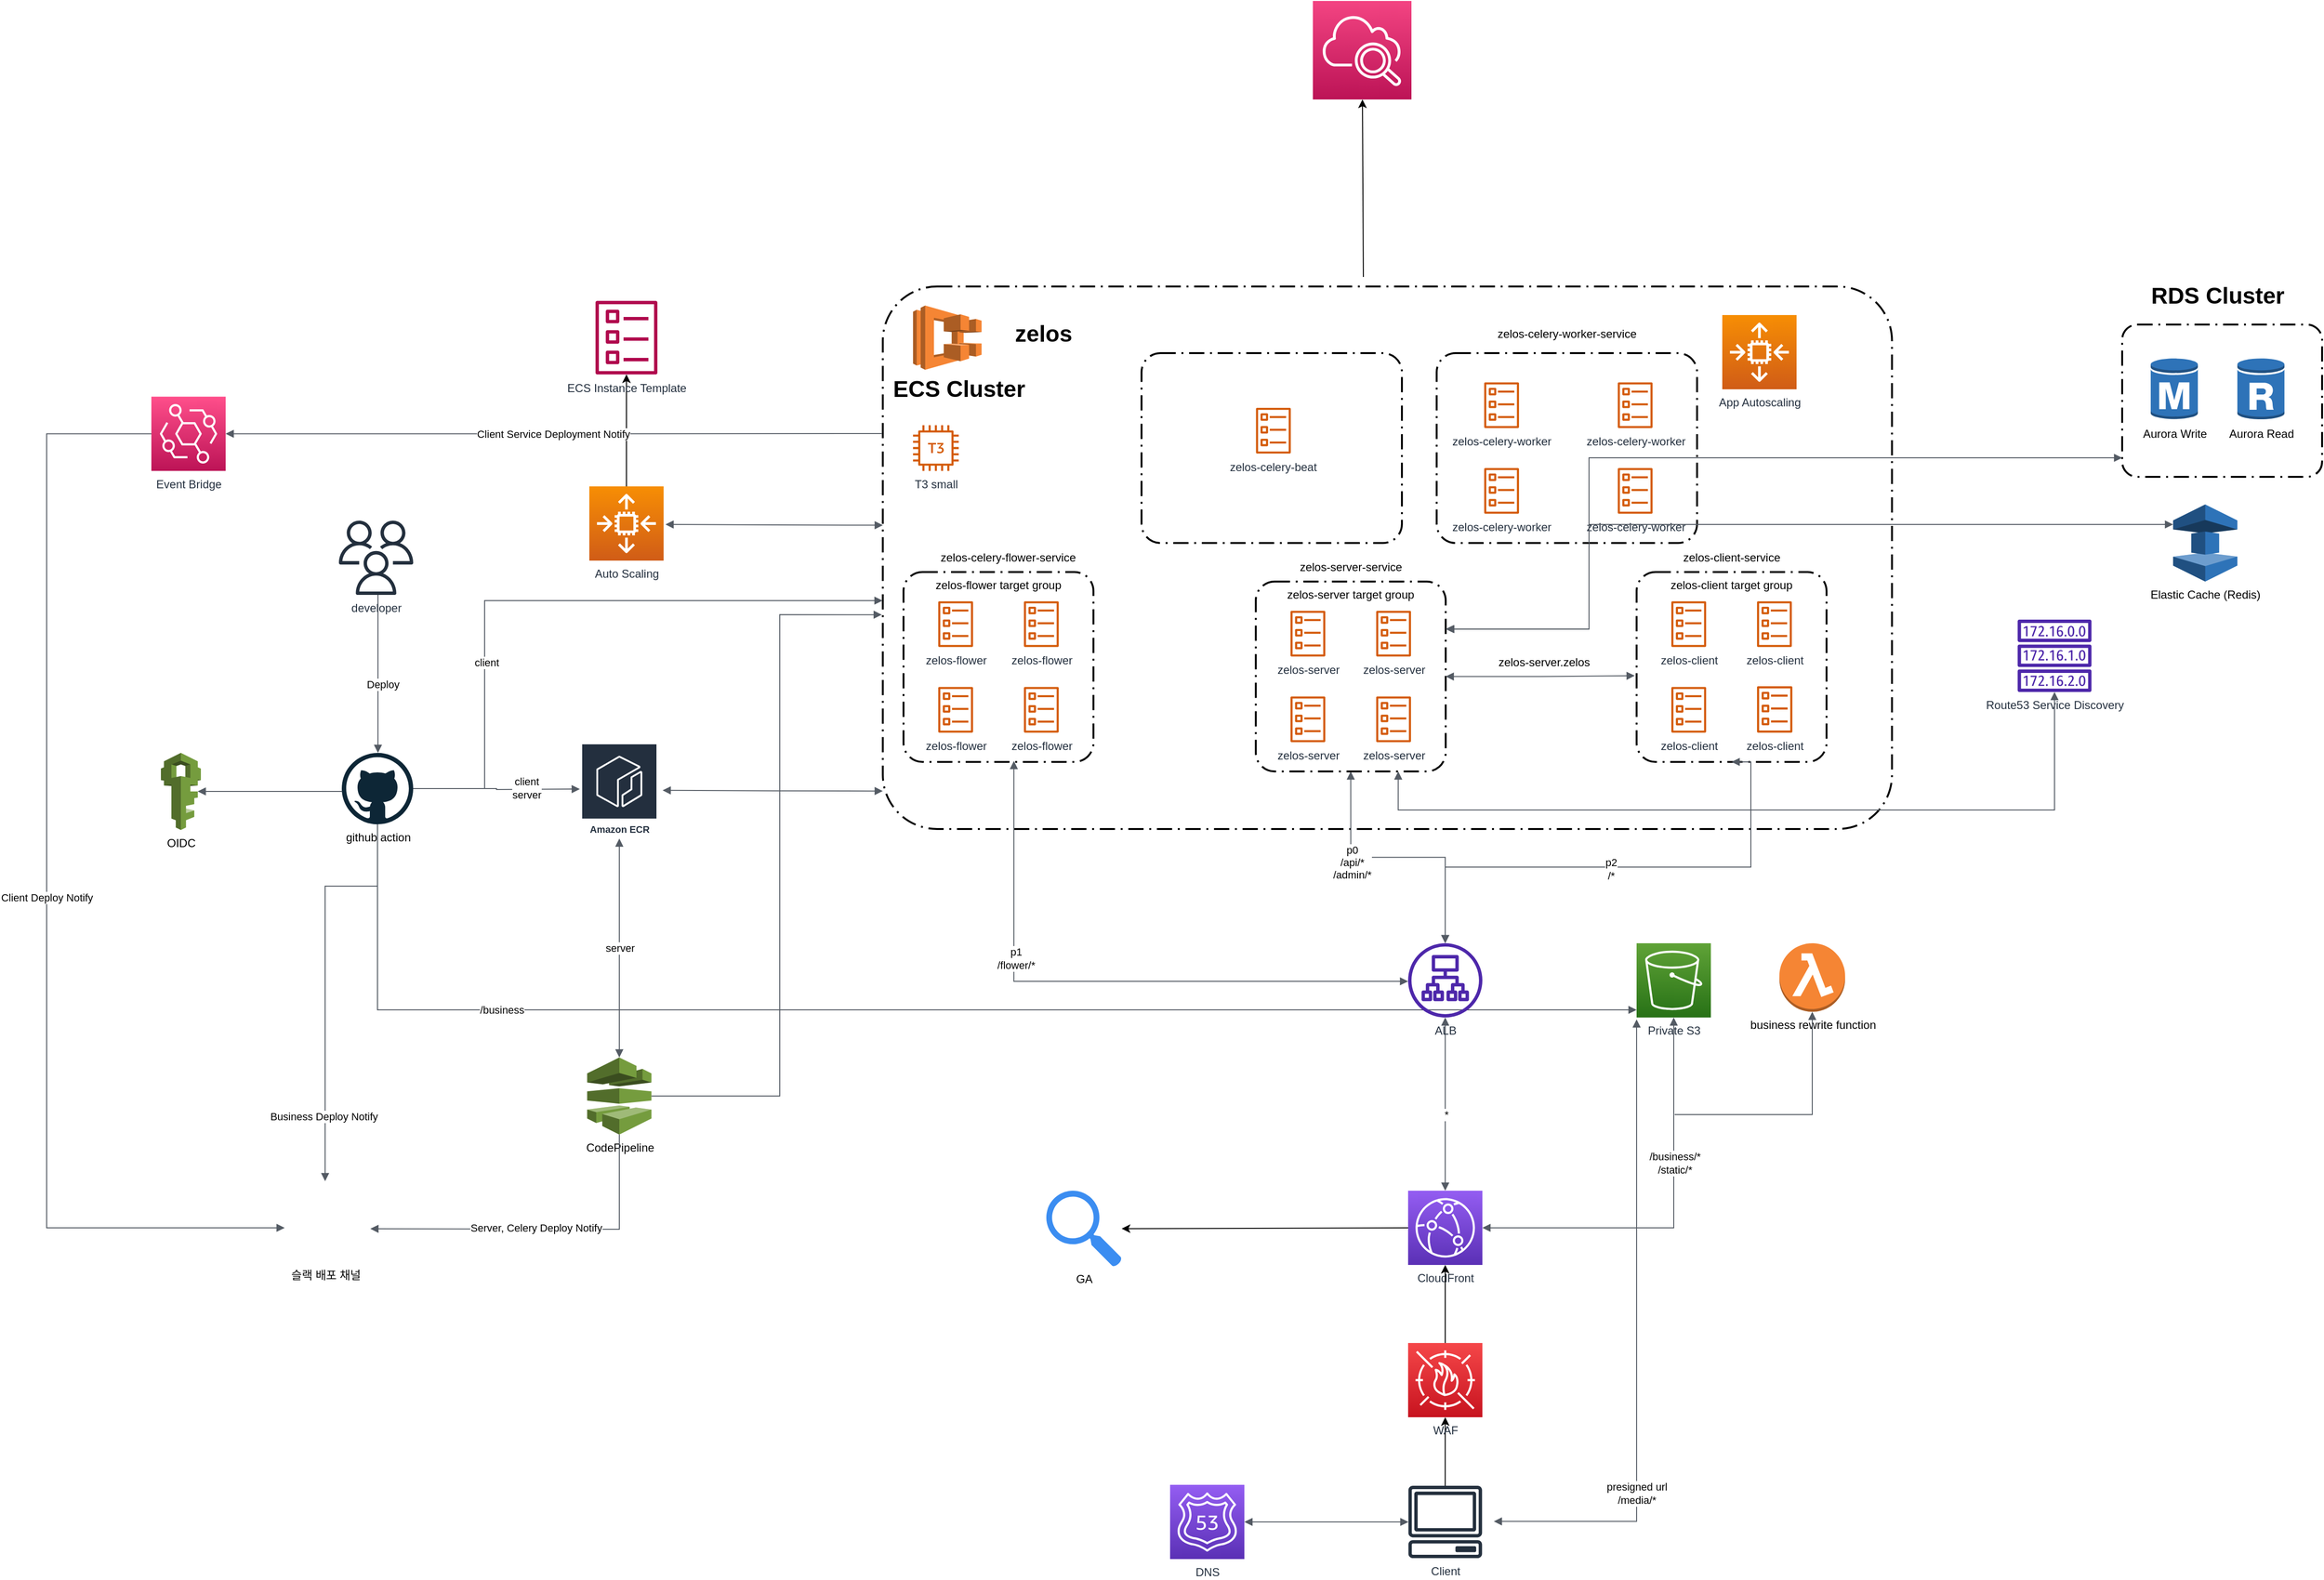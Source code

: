 <mxfile version="20.2.8" type="github">
  <diagram id="dJaCvuqT-7_yOBBMpMTf" name="페이지-1">
    <mxGraphModel dx="2943" dy="1865" grid="1" gridSize="10" guides="1" tooltips="1" connect="1" arrows="1" fold="1" page="1" pageScale="1" pageWidth="827" pageHeight="1169" math="0" shadow="0">
      <root>
        <mxCell id="0" />
        <mxCell id="1" parent="0" />
        <mxCell id="wSPPFu7AEnk8W4RW8utJ-110" value="" style="rounded=1;arcSize=10;dashed=1;fillColor=none;gradientColor=none;dashPattern=8 3 1 3;strokeWidth=2;" parent="1" vertex="1">
          <mxGeometry x="1070" y="-210" width="210" height="160" as="geometry" />
        </mxCell>
        <mxCell id="wSPPFu7AEnk8W4RW8utJ-85" value="" style="edgeStyle=orthogonalEdgeStyle;html=1;endArrow=block;elbow=vertical;startArrow=none;endFill=1;strokeColor=#545B64;rounded=0;" parent="1" source="wSPPFu7AEnk8W4RW8utJ-82" target="wSPPFu7AEnk8W4RW8utJ-2" edge="1">
          <mxGeometry width="100" relative="1" as="geometry">
            <mxPoint x="-180" y="430" as="sourcePoint" />
            <mxPoint x="560" y="490" as="targetPoint" />
            <Array as="points">
              <mxPoint x="-762" y="510" />
            </Array>
          </mxGeometry>
        </mxCell>
        <mxCell id="wSPPFu7AEnk8W4RW8utJ-86" value="/business" style="edgeLabel;html=1;align=center;verticalAlign=middle;resizable=0;points=[];" parent="wSPPFu7AEnk8W4RW8utJ-85" vertex="1" connectable="0">
          <mxGeometry x="-0.571" relative="1" as="geometry">
            <mxPoint as="offset" />
          </mxGeometry>
        </mxCell>
        <mxCell id="wSPPFu7AEnk8W4RW8utJ-41" value="" style="rounded=1;arcSize=10;dashed=1;fillColor=none;gradientColor=none;dashPattern=8 3 1 3;strokeWidth=2;" parent="1" vertex="1">
          <mxGeometry x="-231.75" y="-250" width="1060" height="570" as="geometry" />
        </mxCell>
        <mxCell id="wSPPFu7AEnk8W4RW8utJ-8" value="" style="edgeStyle=orthogonalEdgeStyle;rounded=0;orthogonalLoop=1;jettySize=auto;html=1;" parent="1" source="prAeV1eEA8YO_nb2PNf6-1" target="wSPPFu7AEnk8W4RW8utJ-5" edge="1">
          <mxGeometry relative="1" as="geometry" />
        </mxCell>
        <mxCell id="prAeV1eEA8YO_nb2PNf6-1" value="Client" style="sketch=0;outlineConnect=0;fontColor=#232F3E;gradientColor=none;fillColor=#232F3D;strokeColor=none;dashed=0;verticalLabelPosition=bottom;verticalAlign=top;align=center;html=1;fontSize=12;fontStyle=0;aspect=fixed;pointerEvents=1;shape=mxgraph.aws4.client;" parent="1" vertex="1">
          <mxGeometry x="320" y="1010" width="78" height="76" as="geometry" />
        </mxCell>
        <mxCell id="prAeV1eEA8YO_nb2PNf6-2" value="DNS" style="sketch=0;points=[[0,0,0],[0.25,0,0],[0.5,0,0],[0.75,0,0],[1,0,0],[0,1,0],[0.25,1,0],[0.5,1,0],[0.75,1,0],[1,1,0],[0,0.25,0],[0,0.5,0],[0,0.75,0],[1,0.25,0],[1,0.5,0],[1,0.75,0]];outlineConnect=0;fontColor=#232F3E;gradientColor=#945DF2;gradientDirection=north;fillColor=#5A30B5;strokeColor=#ffffff;dashed=0;verticalLabelPosition=bottom;verticalAlign=top;align=center;html=1;fontSize=12;fontStyle=0;aspect=fixed;shape=mxgraph.aws4.resourceIcon;resIcon=mxgraph.aws4.route_53;" parent="1" vertex="1">
          <mxGeometry x="70" y="1009" width="78" height="78" as="geometry" />
        </mxCell>
        <mxCell id="prAeV1eEA8YO_nb2PNf6-4" value="CloudFront" style="sketch=0;points=[[0,0,0],[0.25,0,0],[0.5,0,0],[0.75,0,0],[1,0,0],[0,1,0],[0.25,1,0],[0.5,1,0],[0.75,1,0],[1,1,0],[0,0.25,0],[0,0.5,0],[0,0.75,0],[1,0.25,0],[1,0.5,0],[1,0.75,0]];outlineConnect=0;fontColor=#232F3E;gradientColor=#945DF2;gradientDirection=north;fillColor=#5A30B5;strokeColor=#ffffff;dashed=0;verticalLabelPosition=bottom;verticalAlign=top;align=center;html=1;fontSize=12;fontStyle=0;aspect=fixed;shape=mxgraph.aws4.resourceIcon;resIcon=mxgraph.aws4.cloudfront;" parent="1" vertex="1">
          <mxGeometry x="320" y="700" width="78" height="78" as="geometry" />
        </mxCell>
        <mxCell id="prAeV1eEA8YO_nb2PNf6-6" value="" style="edgeStyle=orthogonalEdgeStyle;html=1;endArrow=block;elbow=vertical;startArrow=block;startFill=1;endFill=1;strokeColor=#545B64;rounded=0;exitX=1;exitY=0.5;exitDx=0;exitDy=0;exitPerimeter=0;" parent="1" source="prAeV1eEA8YO_nb2PNf6-2" target="prAeV1eEA8YO_nb2PNf6-1" edge="1">
          <mxGeometry width="100" relative="1" as="geometry">
            <mxPoint x="360" y="570" as="sourcePoint" />
            <mxPoint x="310" y="938" as="targetPoint" />
          </mxGeometry>
        </mxCell>
        <mxCell id="prAeV1eEA8YO_nb2PNf6-8" value="" style="edgeStyle=orthogonalEdgeStyle;html=1;endArrow=block;elbow=vertical;startArrow=block;startFill=1;endFill=1;strokeColor=#545B64;rounded=0;entryX=0.5;entryY=0;entryDx=0;entryDy=0;entryPerimeter=0;" parent="1" source="wSPPFu7AEnk8W4RW8utJ-1" target="prAeV1eEA8YO_nb2PNf6-4" edge="1">
          <mxGeometry width="100" relative="1" as="geometry">
            <mxPoint x="359" y="518" as="sourcePoint" />
            <mxPoint x="310" y="682" as="targetPoint" />
          </mxGeometry>
        </mxCell>
        <mxCell id="prAeV1eEA8YO_nb2PNf6-9" value="*" style="edgeLabel;html=1;align=center;verticalAlign=middle;resizable=0;points=[];" parent="prAeV1eEA8YO_nb2PNf6-8" vertex="1" connectable="0">
          <mxGeometry x="0.121" y="1" relative="1" as="geometry">
            <mxPoint as="offset" />
          </mxGeometry>
        </mxCell>
        <mxCell id="wSPPFu7AEnk8W4RW8utJ-1" value="ALB&lt;br&gt;" style="sketch=0;outlineConnect=0;fontColor=#232F3E;gradientColor=none;fillColor=#4D27AA;strokeColor=none;dashed=0;verticalLabelPosition=bottom;verticalAlign=top;align=center;html=1;fontSize=12;fontStyle=0;aspect=fixed;pointerEvents=1;shape=mxgraph.aws4.application_load_balancer;" parent="1" vertex="1">
          <mxGeometry x="320" y="440" width="78" height="78" as="geometry" />
        </mxCell>
        <mxCell id="wSPPFu7AEnk8W4RW8utJ-2" value="Private S3" style="sketch=0;points=[[0,0,0],[0.25,0,0],[0.5,0,0],[0.75,0,0],[1,0,0],[0,1,0],[0.25,1,0],[0.5,1,0],[0.75,1,0],[1,1,0],[0,0.25,0],[0,0.5,0],[0,0.75,0],[1,0.25,0],[1,0.5,0],[1,0.75,0]];outlineConnect=0;fontColor=#232F3E;gradientColor=#60A337;gradientDirection=north;fillColor=#277116;strokeColor=#ffffff;dashed=0;verticalLabelPosition=bottom;verticalAlign=top;align=center;html=1;fontSize=12;fontStyle=0;aspect=fixed;shape=mxgraph.aws4.resourceIcon;resIcon=mxgraph.aws4.s3;" parent="1" vertex="1">
          <mxGeometry x="560" y="440" width="78" height="78" as="geometry" />
        </mxCell>
        <mxCell id="wSPPFu7AEnk8W4RW8utJ-3" value="" style="edgeStyle=orthogonalEdgeStyle;html=1;endArrow=block;elbow=vertical;startArrow=block;startFill=1;endFill=1;strokeColor=#545B64;rounded=0;entryX=0.5;entryY=1;entryDx=0;entryDy=0;entryPerimeter=0;exitX=1;exitY=0.5;exitDx=0;exitDy=0;exitPerimeter=0;" parent="1" source="prAeV1eEA8YO_nb2PNf6-4" target="wSPPFu7AEnk8W4RW8utJ-2" edge="1">
          <mxGeometry width="100" relative="1" as="geometry">
            <mxPoint x="360" y="570" as="sourcePoint" />
            <mxPoint x="460" y="570" as="targetPoint" />
          </mxGeometry>
        </mxCell>
        <mxCell id="wSPPFu7AEnk8W4RW8utJ-4" value="/business/*&lt;br&gt;/static/*" style="edgeLabel;html=1;align=center;verticalAlign=middle;resizable=0;points=[];" parent="wSPPFu7AEnk8W4RW8utJ-3" vertex="1" connectable="0">
          <mxGeometry x="0.275" y="-1" relative="1" as="geometry">
            <mxPoint as="offset" />
          </mxGeometry>
        </mxCell>
        <mxCell id="wSPPFu7AEnk8W4RW8utJ-10" value="" style="edgeStyle=orthogonalEdgeStyle;rounded=0;orthogonalLoop=1;jettySize=auto;html=1;" parent="1" source="wSPPFu7AEnk8W4RW8utJ-5" target="prAeV1eEA8YO_nb2PNf6-4" edge="1">
          <mxGeometry relative="1" as="geometry" />
        </mxCell>
        <mxCell id="wSPPFu7AEnk8W4RW8utJ-5" value="WAF&lt;br&gt;" style="sketch=0;points=[[0,0,0],[0.25,0,0],[0.5,0,0],[0.75,0,0],[1,0,0],[0,1,0],[0.25,1,0],[0.5,1,0],[0.75,1,0],[1,1,0],[0,0.25,0],[0,0.5,0],[0,0.75,0],[1,0.25,0],[1,0.5,0],[1,0.75,0]];outlineConnect=0;fontColor=#232F3E;gradientColor=#F54749;gradientDirection=north;fillColor=#C7131F;strokeColor=#ffffff;dashed=0;verticalLabelPosition=bottom;verticalAlign=top;align=center;html=1;fontSize=12;fontStyle=0;aspect=fixed;shape=mxgraph.aws4.resourceIcon;resIcon=mxgraph.aws4.waf;" parent="1" vertex="1">
          <mxGeometry x="320" y="860" width="78" height="78" as="geometry" />
        </mxCell>
        <mxCell id="wSPPFu7AEnk8W4RW8utJ-14" value="" style="edgeStyle=orthogonalEdgeStyle;html=1;endArrow=block;elbow=vertical;startArrow=block;startFill=1;endFill=1;strokeColor=#545B64;rounded=0;entryX=0.5;entryY=1;entryDx=0;entryDy=0;" parent="1" source="wSPPFu7AEnk8W4RW8utJ-1" target="wSPPFu7AEnk8W4RW8utJ-12" edge="1">
          <mxGeometry width="100" relative="1" as="geometry">
            <mxPoint x="300" y="400" as="sourcePoint" />
            <mxPoint x="450" y="360" as="targetPoint" />
          </mxGeometry>
        </mxCell>
        <mxCell id="wSPPFu7AEnk8W4RW8utJ-19" value="p0&lt;br&gt;/api/*&lt;br&gt;/admin/*" style="edgeLabel;html=1;align=center;verticalAlign=middle;resizable=0;points=[];" parent="wSPPFu7AEnk8W4RW8utJ-14" vertex="1" connectable="0">
          <mxGeometry x="0.352" y="5" relative="1" as="geometry">
            <mxPoint as="offset" />
          </mxGeometry>
        </mxCell>
        <mxCell id="wSPPFu7AEnk8W4RW8utJ-20" value="zelos-server target group&#xa;" style="group" parent="1" vertex="1" connectable="0">
          <mxGeometry x="160" y="60" width="199.5" height="199.5" as="geometry" />
        </mxCell>
        <mxCell id="wSPPFu7AEnk8W4RW8utJ-12" value="" style="rounded=1;arcSize=10;dashed=1;fillColor=none;gradientColor=none;dashPattern=8 3 1 3;strokeWidth=2;" parent="wSPPFu7AEnk8W4RW8utJ-20" vertex="1">
          <mxGeometry width="199.5" height="199.5" as="geometry" />
        </mxCell>
        <mxCell id="wSPPFu7AEnk8W4RW8utJ-15" value="zelos-server&lt;br&gt;" style="sketch=0;outlineConnect=0;fontColor=#232F3E;gradientColor=none;fillColor=#D45B07;strokeColor=none;dashed=0;verticalLabelPosition=bottom;verticalAlign=top;align=center;html=1;fontSize=12;fontStyle=0;aspect=fixed;pointerEvents=1;shape=mxgraph.aws4.ecs_task;" parent="wSPPFu7AEnk8W4RW8utJ-20" vertex="1">
          <mxGeometry x="36.25" y="30.75" width="37" height="48" as="geometry" />
        </mxCell>
        <mxCell id="wSPPFu7AEnk8W4RW8utJ-16" value="zelos-server&lt;br&gt;" style="sketch=0;outlineConnect=0;fontColor=#232F3E;gradientColor=none;fillColor=#D45B07;strokeColor=none;dashed=0;verticalLabelPosition=bottom;verticalAlign=top;align=center;html=1;fontSize=12;fontStyle=0;aspect=fixed;pointerEvents=1;shape=mxgraph.aws4.ecs_task;" parent="wSPPFu7AEnk8W4RW8utJ-20" vertex="1">
          <mxGeometry x="126.25" y="30.75" width="37" height="48" as="geometry" />
        </mxCell>
        <mxCell id="wSPPFu7AEnk8W4RW8utJ-17" value="zelos-server&lt;br&gt;" style="sketch=0;outlineConnect=0;fontColor=#232F3E;gradientColor=none;fillColor=#D45B07;strokeColor=none;dashed=0;verticalLabelPosition=bottom;verticalAlign=top;align=center;html=1;fontSize=12;fontStyle=0;aspect=fixed;pointerEvents=1;shape=mxgraph.aws4.ecs_task;" parent="wSPPFu7AEnk8W4RW8utJ-20" vertex="1">
          <mxGeometry x="36.25" y="120.75" width="37" height="48" as="geometry" />
        </mxCell>
        <mxCell id="wSPPFu7AEnk8W4RW8utJ-18" value="zelos-server&lt;br&gt;" style="sketch=0;outlineConnect=0;fontColor=#232F3E;gradientColor=none;fillColor=#D45B07;strokeColor=none;dashed=0;verticalLabelPosition=bottom;verticalAlign=top;align=center;html=1;fontSize=12;fontStyle=0;aspect=fixed;pointerEvents=1;shape=mxgraph.aws4.ecs_task;" parent="wSPPFu7AEnk8W4RW8utJ-20" vertex="1">
          <mxGeometry x="126.25" y="120.75" width="37" height="48" as="geometry" />
        </mxCell>
        <mxCell id="wSPPFu7AEnk8W4RW8utJ-21" value="zelos-client target group" style="group" parent="1" vertex="1" connectable="0">
          <mxGeometry x="560" y="50" width="199.5" height="199.5" as="geometry" />
        </mxCell>
        <mxCell id="wSPPFu7AEnk8W4RW8utJ-22" value="" style="rounded=1;arcSize=10;dashed=1;fillColor=none;gradientColor=none;dashPattern=8 3 1 3;strokeWidth=2;" parent="wSPPFu7AEnk8W4RW8utJ-21" vertex="1">
          <mxGeometry width="199.5" height="199.5" as="geometry" />
        </mxCell>
        <mxCell id="wSPPFu7AEnk8W4RW8utJ-23" value="zelos-client" style="sketch=0;outlineConnect=0;fontColor=#232F3E;gradientColor=none;fillColor=#D45B07;strokeColor=none;dashed=0;verticalLabelPosition=bottom;verticalAlign=top;align=center;html=1;fontSize=12;fontStyle=0;aspect=fixed;pointerEvents=1;shape=mxgraph.aws4.ecs_task;" parent="wSPPFu7AEnk8W4RW8utJ-21" vertex="1">
          <mxGeometry x="36.25" y="30.75" width="37" height="48" as="geometry" />
        </mxCell>
        <mxCell id="wSPPFu7AEnk8W4RW8utJ-24" value="zelos-client" style="sketch=0;outlineConnect=0;fontColor=#232F3E;gradientColor=none;fillColor=#D45B07;strokeColor=none;dashed=0;verticalLabelPosition=bottom;verticalAlign=top;align=center;html=1;fontSize=12;fontStyle=0;aspect=fixed;pointerEvents=1;shape=mxgraph.aws4.ecs_task;" parent="wSPPFu7AEnk8W4RW8utJ-21" vertex="1">
          <mxGeometry x="126.25" y="30.75" width="37" height="48" as="geometry" />
        </mxCell>
        <mxCell id="wSPPFu7AEnk8W4RW8utJ-25" value="zelos-client" style="sketch=0;outlineConnect=0;fontColor=#232F3E;gradientColor=none;fillColor=#D45B07;strokeColor=none;dashed=0;verticalLabelPosition=bottom;verticalAlign=top;align=center;html=1;fontSize=12;fontStyle=0;aspect=fixed;pointerEvents=1;shape=mxgraph.aws4.ecs_task;" parent="wSPPFu7AEnk8W4RW8utJ-21" vertex="1">
          <mxGeometry x="36.25" y="120.75" width="37" height="48" as="geometry" />
        </mxCell>
        <mxCell id="wSPPFu7AEnk8W4RW8utJ-26" value="zelos-client" style="sketch=0;outlineConnect=0;fontColor=#232F3E;gradientColor=none;fillColor=#D45B07;strokeColor=none;dashed=0;verticalLabelPosition=bottom;verticalAlign=top;align=center;html=1;fontSize=12;fontStyle=0;aspect=fixed;pointerEvents=1;shape=mxgraph.aws4.ecs_task;" parent="wSPPFu7AEnk8W4RW8utJ-21" vertex="1">
          <mxGeometry x="126.25" y="120" width="37.58" height="48.75" as="geometry" />
        </mxCell>
        <mxCell id="wSPPFu7AEnk8W4RW8utJ-29" value="" style="edgeStyle=orthogonalEdgeStyle;html=1;endArrow=block;elbow=vertical;startArrow=block;startFill=1;endFill=1;strokeColor=#545B64;rounded=0;entryX=0.5;entryY=1;entryDx=0;entryDy=0;" parent="1" source="wSPPFu7AEnk8W4RW8utJ-1" target="wSPPFu7AEnk8W4RW8utJ-22" edge="1">
          <mxGeometry width="100" relative="1" as="geometry">
            <mxPoint x="360" y="390" as="sourcePoint" />
            <mxPoint x="460" y="390" as="targetPoint" />
            <Array as="points">
              <mxPoint x="359" y="360" />
              <mxPoint x="680" y="360" />
            </Array>
          </mxGeometry>
        </mxCell>
        <mxCell id="wSPPFu7AEnk8W4RW8utJ-30" value="p2&lt;br&gt;/*" style="edgeLabel;html=1;align=center;verticalAlign=middle;resizable=0;points=[];" parent="wSPPFu7AEnk8W4RW8utJ-29" vertex="1" connectable="0">
          <mxGeometry x="-0.047" y="-2" relative="1" as="geometry">
            <mxPoint as="offset" />
          </mxGeometry>
        </mxCell>
        <mxCell id="wSPPFu7AEnk8W4RW8utJ-31" value="zelos-flower target group&#xa;" style="group" parent="1" vertex="1" connectable="0">
          <mxGeometry x="-210" y="50" width="199.5" height="199.5" as="geometry" />
        </mxCell>
        <mxCell id="wSPPFu7AEnk8W4RW8utJ-32" value="" style="rounded=1;arcSize=10;dashed=1;fillColor=none;gradientColor=none;dashPattern=8 3 1 3;strokeWidth=2;" parent="wSPPFu7AEnk8W4RW8utJ-31" vertex="1">
          <mxGeometry width="199.5" height="199.5" as="geometry" />
        </mxCell>
        <mxCell id="wSPPFu7AEnk8W4RW8utJ-33" value="zelos-flower" style="sketch=0;outlineConnect=0;fontColor=#232F3E;gradientColor=none;fillColor=#D45B07;strokeColor=none;dashed=0;verticalLabelPosition=bottom;verticalAlign=top;align=center;html=1;fontSize=12;fontStyle=0;aspect=fixed;pointerEvents=1;shape=mxgraph.aws4.ecs_task;" parent="wSPPFu7AEnk8W4RW8utJ-31" vertex="1">
          <mxGeometry x="36.25" y="30.75" width="37" height="48" as="geometry" />
        </mxCell>
        <mxCell id="wSPPFu7AEnk8W4RW8utJ-34" value="zelos-flower" style="sketch=0;outlineConnect=0;fontColor=#232F3E;gradientColor=none;fillColor=#D45B07;strokeColor=none;dashed=0;verticalLabelPosition=bottom;verticalAlign=top;align=center;html=1;fontSize=12;fontStyle=0;aspect=fixed;pointerEvents=1;shape=mxgraph.aws4.ecs_task;" parent="wSPPFu7AEnk8W4RW8utJ-31" vertex="1">
          <mxGeometry x="126.25" y="30.75" width="37" height="48" as="geometry" />
        </mxCell>
        <mxCell id="wSPPFu7AEnk8W4RW8utJ-35" value="zelos-flower" style="sketch=0;outlineConnect=0;fontColor=#232F3E;gradientColor=none;fillColor=#D45B07;strokeColor=none;dashed=0;verticalLabelPosition=bottom;verticalAlign=top;align=center;html=1;fontSize=12;fontStyle=0;aspect=fixed;pointerEvents=1;shape=mxgraph.aws4.ecs_task;" parent="wSPPFu7AEnk8W4RW8utJ-31" vertex="1">
          <mxGeometry x="36.25" y="120.75" width="37" height="48" as="geometry" />
        </mxCell>
        <mxCell id="wSPPFu7AEnk8W4RW8utJ-36" value="zelos-flower" style="sketch=0;outlineConnect=0;fontColor=#232F3E;gradientColor=none;fillColor=#D45B07;strokeColor=none;dashed=0;verticalLabelPosition=bottom;verticalAlign=top;align=center;html=1;fontSize=12;fontStyle=0;aspect=fixed;pointerEvents=1;shape=mxgraph.aws4.ecs_task;" parent="wSPPFu7AEnk8W4RW8utJ-31" vertex="1">
          <mxGeometry x="126.25" y="120.75" width="37" height="48" as="geometry" />
        </mxCell>
        <mxCell id="wSPPFu7AEnk8W4RW8utJ-38" value="" style="edgeStyle=orthogonalEdgeStyle;html=1;endArrow=block;elbow=vertical;startArrow=block;startFill=1;endFill=1;strokeColor=#545B64;rounded=0;exitX=0.581;exitY=0.995;exitDx=0;exitDy=0;exitPerimeter=0;" parent="1" source="wSPPFu7AEnk8W4RW8utJ-32" target="wSPPFu7AEnk8W4RW8utJ-1" edge="1">
          <mxGeometry width="100" relative="1" as="geometry">
            <mxPoint x="40" y="370" as="sourcePoint" />
            <mxPoint x="140" y="370" as="targetPoint" />
            <Array as="points">
              <mxPoint x="-94" y="480" />
            </Array>
          </mxGeometry>
        </mxCell>
        <mxCell id="wSPPFu7AEnk8W4RW8utJ-39" value="p1&lt;br&gt;/flower/*" style="edgeLabel;html=1;align=center;verticalAlign=middle;resizable=0;points=[];" parent="wSPPFu7AEnk8W4RW8utJ-38" vertex="1" connectable="0">
          <mxGeometry x="-0.357" y="2" relative="1" as="geometry">
            <mxPoint as="offset" />
          </mxGeometry>
        </mxCell>
        <mxCell id="wSPPFu7AEnk8W4RW8utJ-40" value="" style="outlineConnect=0;dashed=0;verticalLabelPosition=bottom;verticalAlign=top;align=center;html=1;shape=mxgraph.aws3.ecs;fillColor=#F58534;gradientColor=none;" parent="1" vertex="1">
          <mxGeometry x="-200" y="-230" width="72" height="67.5" as="geometry" />
        </mxCell>
        <mxCell id="wSPPFu7AEnk8W4RW8utJ-43" value="" style="group" parent="1" vertex="1" connectable="0">
          <mxGeometry x="350" y="-180" width="273.5" height="199.5" as="geometry" />
        </mxCell>
        <mxCell id="wSPPFu7AEnk8W4RW8utJ-44" value="" style="rounded=1;arcSize=10;dashed=1;fillColor=none;gradientColor=none;dashPattern=8 3 1 3;strokeWidth=2;" parent="wSPPFu7AEnk8W4RW8utJ-43" vertex="1">
          <mxGeometry width="273.5" height="199.5" as="geometry" />
        </mxCell>
        <mxCell id="wSPPFu7AEnk8W4RW8utJ-45" value="zelos-celery-worker" style="sketch=0;outlineConnect=0;fontColor=#232F3E;gradientColor=none;fillColor=#D45B07;strokeColor=none;dashed=0;verticalLabelPosition=bottom;verticalAlign=top;align=center;html=1;fontSize=12;fontStyle=0;aspect=fixed;pointerEvents=1;shape=mxgraph.aws4.ecs_task;" parent="wSPPFu7AEnk8W4RW8utJ-43" vertex="1">
          <mxGeometry x="49.696" y="30.75" width="37" height="48" as="geometry" />
        </mxCell>
        <mxCell id="wSPPFu7AEnk8W4RW8utJ-46" value="zelos-celery-worker" style="sketch=0;outlineConnect=0;fontColor=#232F3E;gradientColor=none;fillColor=#D45B07;strokeColor=none;dashed=0;verticalLabelPosition=bottom;verticalAlign=top;align=center;html=1;fontSize=12;fontStyle=0;aspect=fixed;pointerEvents=1;shape=mxgraph.aws4.ecs_task;" parent="wSPPFu7AEnk8W4RW8utJ-43" vertex="1">
          <mxGeometry x="190.0" y="30.75" width="37" height="48" as="geometry" />
        </mxCell>
        <mxCell id="wSPPFu7AEnk8W4RW8utJ-47" value="zelos-celery-worker" style="sketch=0;outlineConnect=0;fontColor=#232F3E;gradientColor=none;fillColor=#D45B07;strokeColor=none;dashed=0;verticalLabelPosition=bottom;verticalAlign=top;align=center;html=1;fontSize=12;fontStyle=0;aspect=fixed;pointerEvents=1;shape=mxgraph.aws4.ecs_task;" parent="wSPPFu7AEnk8W4RW8utJ-43" vertex="1">
          <mxGeometry x="49.696" y="120.75" width="37" height="48" as="geometry" />
        </mxCell>
        <mxCell id="wSPPFu7AEnk8W4RW8utJ-48" value="zelos-celery-worker" style="sketch=0;outlineConnect=0;fontColor=#232F3E;gradientColor=none;fillColor=#D45B07;strokeColor=none;dashed=0;verticalLabelPosition=bottom;verticalAlign=top;align=center;html=1;fontSize=12;fontStyle=0;aspect=fixed;pointerEvents=1;shape=mxgraph.aws4.ecs_task;" parent="wSPPFu7AEnk8W4RW8utJ-43" vertex="1">
          <mxGeometry x="190.0" y="120.75" width="37" height="48" as="geometry" />
        </mxCell>
        <mxCell id="wSPPFu7AEnk8W4RW8utJ-50" value="zelos&amp;nbsp;" style="text;strokeColor=none;fillColor=none;html=1;fontSize=24;fontStyle=1;verticalAlign=middle;align=center;" parent="1" vertex="1">
          <mxGeometry x="-110.5" y="-220" width="100" height="40" as="geometry" />
        </mxCell>
        <mxCell id="wSPPFu7AEnk8W4RW8utJ-51" value="ECS Cluster" style="text;strokeColor=none;fillColor=none;html=1;fontSize=24;fontStyle=1;verticalAlign=middle;align=center;" parent="1" vertex="1">
          <mxGeometry x="-214" y="-162.5" width="124" height="40" as="geometry" />
        </mxCell>
        <mxCell id="wSPPFu7AEnk8W4RW8utJ-52" value="T3 small&lt;br&gt;" style="sketch=0;outlineConnect=0;fontColor=#232F3E;gradientColor=none;fillColor=#D45B07;strokeColor=none;dashed=0;verticalLabelPosition=bottom;verticalAlign=top;align=center;html=1;fontSize=12;fontStyle=0;aspect=fixed;pointerEvents=1;shape=mxgraph.aws4.t3_instance;" parent="1" vertex="1">
          <mxGeometry x="-200" y="-104.25" width="48" height="48" as="geometry" />
        </mxCell>
        <mxCell id="wSPPFu7AEnk8W4RW8utJ-59" value="" style="edgeStyle=orthogonalEdgeStyle;rounded=0;orthogonalLoop=1;jettySize=auto;html=1;" parent="1" source="wSPPFu7AEnk8W4RW8utJ-53" target="wSPPFu7AEnk8W4RW8utJ-58" edge="1">
          <mxGeometry relative="1" as="geometry" />
        </mxCell>
        <mxCell id="wSPPFu7AEnk8W4RW8utJ-53" value="Auto Scaling" style="sketch=0;points=[[0,0,0],[0.25,0,0],[0.5,0,0],[0.75,0,0],[1,0,0],[0,1,0],[0.25,1,0],[0.5,1,0],[0.75,1,0],[1,1,0],[0,0.25,0],[0,0.5,0],[0,0.75,0],[1,0.25,0],[1,0.5,0],[1,0.75,0]];outlineConnect=0;fontColor=#232F3E;gradientColor=#F78E04;gradientDirection=north;fillColor=#D05C17;strokeColor=#ffffff;dashed=0;verticalLabelPosition=bottom;verticalAlign=top;align=center;html=1;fontSize=12;fontStyle=0;aspect=fixed;shape=mxgraph.aws4.resourceIcon;resIcon=mxgraph.aws4.auto_scaling2;" parent="1" vertex="1">
          <mxGeometry x="-540" y="-40" width="78" height="78" as="geometry" />
        </mxCell>
        <mxCell id="wSPPFu7AEnk8W4RW8utJ-57" value="" style="edgeStyle=orthogonalEdgeStyle;html=1;endArrow=block;elbow=vertical;startArrow=block;startFill=1;endFill=1;strokeColor=#545B64;rounded=0;entryX=0;entryY=0.44;entryDx=0;entryDy=0;entryPerimeter=0;" parent="1" target="wSPPFu7AEnk8W4RW8utJ-41" edge="1">
          <mxGeometry width="100" relative="1" as="geometry">
            <mxPoint x="-460" as="sourcePoint" />
            <mxPoint x="-290" y="18.32" as="targetPoint" />
          </mxGeometry>
        </mxCell>
        <mxCell id="wSPPFu7AEnk8W4RW8utJ-58" value="ECS Instance Template" style="sketch=0;outlineConnect=0;fontColor=#232F3E;gradientColor=none;fillColor=#B0084D;strokeColor=none;dashed=0;verticalLabelPosition=bottom;verticalAlign=top;align=center;html=1;fontSize=12;fontStyle=0;aspect=fixed;pointerEvents=1;shape=mxgraph.aws4.template;" parent="1" vertex="1">
          <mxGeometry x="-533.5" y="-235.25" width="65" height="78" as="geometry" />
        </mxCell>
        <mxCell id="wSPPFu7AEnk8W4RW8utJ-60" value="business rewrite function" style="outlineConnect=0;dashed=0;verticalLabelPosition=bottom;verticalAlign=top;align=center;html=1;shape=mxgraph.aws3.lambda_function;fillColor=#F58534;gradientColor=none;" parent="1" vertex="1">
          <mxGeometry x="710" y="440" width="69" height="72" as="geometry" />
        </mxCell>
        <mxCell id="wSPPFu7AEnk8W4RW8utJ-62" value="" style="edgeStyle=orthogonalEdgeStyle;html=1;endArrow=none;elbow=vertical;startArrow=block;startFill=1;strokeColor=#545B64;rounded=0;exitX=0.5;exitY=1;exitDx=0;exitDy=0;exitPerimeter=0;" parent="1" source="wSPPFu7AEnk8W4RW8utJ-60" edge="1">
          <mxGeometry width="100" relative="1" as="geometry">
            <mxPoint x="779" y="690" as="sourcePoint" />
            <mxPoint x="600" y="620" as="targetPoint" />
            <Array as="points">
              <mxPoint x="744" y="620" />
            </Array>
          </mxGeometry>
        </mxCell>
        <mxCell id="wSPPFu7AEnk8W4RW8utJ-63" value="" style="edgeStyle=orthogonalEdgeStyle;html=1;endArrow=block;elbow=vertical;startArrow=block;startFill=1;endFill=1;strokeColor=#545B64;rounded=0;" parent="1" edge="1">
          <mxGeometry width="100" relative="1" as="geometry">
            <mxPoint x="410" y="1047.41" as="sourcePoint" />
            <mxPoint x="560" y="520" as="targetPoint" />
            <Array as="points">
              <mxPoint x="560" y="1047" />
            </Array>
          </mxGeometry>
        </mxCell>
        <mxCell id="wSPPFu7AEnk8W4RW8utJ-64" value="presigned url&lt;br&gt;/media/*" style="edgeLabel;html=1;align=center;verticalAlign=middle;resizable=0;points=[];" parent="wSPPFu7AEnk8W4RW8utJ-63" vertex="1" connectable="0">
          <mxGeometry x="-0.468" relative="1" as="geometry">
            <mxPoint as="offset" />
          </mxGeometry>
        </mxCell>
        <mxCell id="wSPPFu7AEnk8W4RW8utJ-65" value="zelos-celery-worker-service" style="text;html=1;strokeColor=none;fillColor=none;align=center;verticalAlign=middle;whiteSpace=wrap;rounded=0;" parent="1" vertex="1">
          <mxGeometry x="406.75" y="-215" width="160" height="30" as="geometry" />
        </mxCell>
        <mxCell id="wSPPFu7AEnk8W4RW8utJ-67" value="zelos-celery-flower-service" style="text;html=1;strokeColor=none;fillColor=none;align=center;verticalAlign=middle;whiteSpace=wrap;rounded=0;" parent="1" vertex="1">
          <mxGeometry x="-180" y="20" width="160" height="30" as="geometry" />
        </mxCell>
        <mxCell id="wSPPFu7AEnk8W4RW8utJ-68" value="zelos-server-service" style="text;html=1;strokeColor=none;fillColor=none;align=center;verticalAlign=middle;whiteSpace=wrap;rounded=0;" parent="1" vertex="1">
          <mxGeometry x="179.75" y="30" width="160" height="30" as="geometry" />
        </mxCell>
        <mxCell id="wSPPFu7AEnk8W4RW8utJ-69" value="zelos-client-service" style="text;html=1;strokeColor=none;fillColor=none;align=center;verticalAlign=middle;whiteSpace=wrap;rounded=0;" parent="1" vertex="1">
          <mxGeometry x="579.75" y="20" width="160" height="30" as="geometry" />
        </mxCell>
        <mxCell id="wSPPFu7AEnk8W4RW8utJ-72" value="zelos-server.zelos" style="text;html=1;strokeColor=none;fillColor=none;align=center;verticalAlign=middle;whiteSpace=wrap;rounded=0;" parent="1" vertex="1">
          <mxGeometry x="398" y="130" width="130" height="30" as="geometry" />
        </mxCell>
        <mxCell id="wSPPFu7AEnk8W4RW8utJ-73" value="" style="edgeStyle=orthogonalEdgeStyle;html=1;endArrow=block;elbow=vertical;startArrow=block;startFill=1;endFill=1;strokeColor=#545B64;rounded=0;exitX=1;exitY=0.5;exitDx=0;exitDy=0;entryX=-0.01;entryY=0.546;entryDx=0;entryDy=0;entryPerimeter=0;" parent="1" source="wSPPFu7AEnk8W4RW8utJ-12" target="wSPPFu7AEnk8W4RW8utJ-22" edge="1">
          <mxGeometry width="100" relative="1" as="geometry">
            <mxPoint x="430" y="100" as="sourcePoint" />
            <mxPoint x="530" y="100" as="targetPoint" />
          </mxGeometry>
        </mxCell>
        <mxCell id="wSPPFu7AEnk8W4RW8utJ-74" value="App Autoscaling" style="sketch=0;points=[[0,0,0],[0.25,0,0],[0.5,0,0],[0.75,0,0],[1,0,0],[0,1,0],[0.25,1,0],[0.5,1,0],[0.75,1,0],[1,1,0],[0,0.25,0],[0,0.5,0],[0,0.75,0],[1,0.25,0],[1,0.5,0],[1,0.75,0]];outlineConnect=0;fontColor=#232F3E;gradientColor=#F78E04;gradientDirection=north;fillColor=#D05C17;strokeColor=#ffffff;dashed=0;verticalLabelPosition=bottom;verticalAlign=top;align=center;html=1;fontSize=12;fontStyle=0;aspect=fixed;shape=mxgraph.aws4.resourceIcon;resIcon=mxgraph.aws4.auto_scaling2;" parent="1" vertex="1">
          <mxGeometry x="650" y="-220" width="78" height="78" as="geometry" />
        </mxCell>
        <mxCell id="wSPPFu7AEnk8W4RW8utJ-75" value="Route53 Service Discovery" style="sketch=0;outlineConnect=0;fontColor=#232F3E;gradientColor=none;fillColor=#4D27AA;strokeColor=none;dashed=0;verticalLabelPosition=bottom;verticalAlign=top;align=center;html=1;fontSize=12;fontStyle=0;aspect=fixed;pointerEvents=1;shape=mxgraph.aws4.route_table;" parent="1" vertex="1">
          <mxGeometry x="960" y="100" width="78" height="76" as="geometry" />
        </mxCell>
        <mxCell id="wSPPFu7AEnk8W4RW8utJ-76" value="" style="edgeStyle=orthogonalEdgeStyle;html=1;endArrow=block;elbow=vertical;startArrow=block;startFill=1;endFill=1;strokeColor=#545B64;rounded=0;entryX=0.75;entryY=1;entryDx=0;entryDy=0;" parent="1" source="wSPPFu7AEnk8W4RW8utJ-75" target="wSPPFu7AEnk8W4RW8utJ-12" edge="1">
          <mxGeometry width="100" relative="1" as="geometry">
            <mxPoint x="910" y="290" as="sourcePoint" />
            <mxPoint x="1010" y="290" as="targetPoint" />
            <Array as="points">
              <mxPoint x="999" y="300" />
              <mxPoint x="310" y="300" />
            </Array>
          </mxGeometry>
        </mxCell>
        <mxCell id="wSPPFu7AEnk8W4RW8utJ-78" value="Amazon ECR" style="sketch=0;outlineConnect=0;fontColor=#232F3E;gradientColor=none;strokeColor=#ffffff;fillColor=#232F3E;dashed=0;verticalLabelPosition=middle;verticalAlign=bottom;align=center;html=1;whiteSpace=wrap;fontSize=10;fontStyle=1;spacing=3;shape=mxgraph.aws4.productIcon;prIcon=mxgraph.aws4.ecr;" parent="1" vertex="1">
          <mxGeometry x="-548.5" y="230" width="80" height="100" as="geometry" />
        </mxCell>
        <mxCell id="wSPPFu7AEnk8W4RW8utJ-79" value="" style="edgeStyle=orthogonalEdgeStyle;html=1;endArrow=block;elbow=vertical;startArrow=block;startFill=1;endFill=1;strokeColor=#545B64;rounded=0;entryX=0;entryY=0.93;entryDx=0;entryDy=0;entryPerimeter=0;" parent="1" target="wSPPFu7AEnk8W4RW8utJ-41" edge="1">
          <mxGeometry width="100" relative="1" as="geometry">
            <mxPoint x="-463" y="279.38" as="sourcePoint" />
            <mxPoint x="-363" y="279.38" as="targetPoint" />
          </mxGeometry>
        </mxCell>
        <mxCell id="wSPPFu7AEnk8W4RW8utJ-80" value="CodePipeline&lt;br&gt;" style="outlineConnect=0;dashed=0;verticalLabelPosition=bottom;verticalAlign=top;align=center;html=1;shape=mxgraph.aws3.codepipeline;fillColor=#759C3E;gradientColor=none;" parent="1" vertex="1">
          <mxGeometry x="-542.25" y="560" width="67.5" height="81" as="geometry" />
        </mxCell>
        <mxCell id="wSPPFu7AEnk8W4RW8utJ-81" value="server" style="edgeStyle=orthogonalEdgeStyle;html=1;endArrow=block;elbow=vertical;startArrow=block;startFill=1;endFill=1;strokeColor=#545B64;rounded=0;exitX=0.5;exitY=0;exitDx=0;exitDy=0;exitPerimeter=0;" parent="1" source="wSPPFu7AEnk8W4RW8utJ-80" target="wSPPFu7AEnk8W4RW8utJ-78" edge="1">
          <mxGeometry width="100" relative="1" as="geometry">
            <mxPoint x="-180" y="430" as="sourcePoint" />
            <mxPoint x="-80" y="430" as="targetPoint" />
          </mxGeometry>
        </mxCell>
        <mxCell id="wSPPFu7AEnk8W4RW8utJ-82" value="github action" style="dashed=0;outlineConnect=0;html=1;align=center;labelPosition=center;verticalLabelPosition=bottom;verticalAlign=top;shape=mxgraph.weblogos.github" parent="1" vertex="1">
          <mxGeometry x="-800" y="240" width="75" height="75" as="geometry" />
        </mxCell>
        <mxCell id="wSPPFu7AEnk8W4RW8utJ-87" value="" style="edgeStyle=orthogonalEdgeStyle;html=1;endArrow=block;elbow=vertical;startArrow=none;endFill=1;strokeColor=#545B64;rounded=0;" parent="1" source="wSPPFu7AEnk8W4RW8utJ-82" edge="1">
          <mxGeometry width="100" relative="1" as="geometry">
            <mxPoint x="-180" y="430" as="sourcePoint" />
            <mxPoint x="-550" y="278" as="targetPoint" />
          </mxGeometry>
        </mxCell>
        <mxCell id="wSPPFu7AEnk8W4RW8utJ-88" value="client&lt;br&gt;server" style="edgeLabel;html=1;align=center;verticalAlign=middle;resizable=0;points=[];" parent="wSPPFu7AEnk8W4RW8utJ-87" vertex="1" connectable="0">
          <mxGeometry x="0.345" y="2" relative="1" as="geometry">
            <mxPoint x="1" as="offset" />
          </mxGeometry>
        </mxCell>
        <mxCell id="wSPPFu7AEnk8W4RW8utJ-89" value="developer" style="sketch=0;outlineConnect=0;fontColor=#232F3E;gradientColor=none;fillColor=#232F3D;strokeColor=none;dashed=0;verticalLabelPosition=bottom;verticalAlign=top;align=center;html=1;fontSize=12;fontStyle=0;aspect=fixed;pointerEvents=1;shape=mxgraph.aws4.users;" parent="1" vertex="1">
          <mxGeometry x="-803" y="-4" width="78" height="78" as="geometry" />
        </mxCell>
        <mxCell id="wSPPFu7AEnk8W4RW8utJ-91" value="" style="edgeStyle=orthogonalEdgeStyle;html=1;endArrow=block;elbow=vertical;startArrow=none;endFill=1;strokeColor=#545B64;rounded=0;" parent="1" source="wSPPFu7AEnk8W4RW8utJ-89" target="wSPPFu7AEnk8W4RW8utJ-82" edge="1">
          <mxGeometry width="100" relative="1" as="geometry">
            <mxPoint x="-760" y="130" as="sourcePoint" />
            <mxPoint x="-80" y="440" as="targetPoint" />
            <Array as="points">
              <mxPoint x="-762" y="120" />
              <mxPoint x="-762" y="120" />
            </Array>
          </mxGeometry>
        </mxCell>
        <mxCell id="wSPPFu7AEnk8W4RW8utJ-92" value="Deploy" style="edgeLabel;html=1;align=center;verticalAlign=middle;resizable=0;points=[];" parent="wSPPFu7AEnk8W4RW8utJ-91" vertex="1" connectable="0">
          <mxGeometry x="0.127" y="4" relative="1" as="geometry">
            <mxPoint x="1" as="offset" />
          </mxGeometry>
        </mxCell>
        <mxCell id="wSPPFu7AEnk8W4RW8utJ-93" value="" style="edgeStyle=orthogonalEdgeStyle;html=1;endArrow=block;elbow=vertical;startArrow=none;endFill=1;strokeColor=#545B64;rounded=0;exitX=1;exitY=0.5;exitDx=0;exitDy=0;exitPerimeter=0;entryX=-0.001;entryY=0.605;entryDx=0;entryDy=0;entryPerimeter=0;" parent="1" source="wSPPFu7AEnk8W4RW8utJ-80" target="wSPPFu7AEnk8W4RW8utJ-41" edge="1">
          <mxGeometry width="100" relative="1" as="geometry">
            <mxPoint x="-290" y="420" as="sourcePoint" />
            <mxPoint x="-190" y="420" as="targetPoint" />
            <Array as="points">
              <mxPoint x="-340" y="600" />
              <mxPoint x="-340" y="95" />
            </Array>
          </mxGeometry>
        </mxCell>
        <mxCell id="wSPPFu7AEnk8W4RW8utJ-94" value="" style="edgeStyle=orthogonalEdgeStyle;html=1;endArrow=block;elbow=vertical;startArrow=none;endFill=1;strokeColor=#545B64;rounded=0;" parent="1" source="wSPPFu7AEnk8W4RW8utJ-82" edge="1">
          <mxGeometry width="100" relative="1" as="geometry">
            <mxPoint x="-100" y="270" as="sourcePoint" />
            <mxPoint x="-232" y="80" as="targetPoint" />
            <Array as="points">
              <mxPoint x="-650" y="278" />
              <mxPoint x="-650" y="80" />
              <mxPoint x="-232" y="80" />
            </Array>
          </mxGeometry>
        </mxCell>
        <mxCell id="wSPPFu7AEnk8W4RW8utJ-95" value="client" style="edgeLabel;html=1;align=center;verticalAlign=middle;resizable=0;points=[];" parent="wSPPFu7AEnk8W4RW8utJ-94" vertex="1" connectable="0">
          <mxGeometry x="-0.397" y="-2" relative="1" as="geometry">
            <mxPoint as="offset" />
          </mxGeometry>
        </mxCell>
        <mxCell id="wSPPFu7AEnk8W4RW8utJ-96" value="OIDC" style="outlineConnect=0;dashed=0;verticalLabelPosition=bottom;verticalAlign=top;align=center;html=1;shape=mxgraph.aws3.iam;fillColor=#759C3E;gradientColor=none;" parent="1" vertex="1">
          <mxGeometry x="-990" y="240" width="42" height="81" as="geometry" />
        </mxCell>
        <mxCell id="wSPPFu7AEnk8W4RW8utJ-99" value="" style="edgeStyle=orthogonalEdgeStyle;html=1;endArrow=block;elbow=vertical;startArrow=none;endFill=1;strokeColor=#545B64;rounded=0;entryX=0.92;entryY=0.5;entryDx=0;entryDy=0;entryPerimeter=0;" parent="1" source="wSPPFu7AEnk8W4RW8utJ-82" target="wSPPFu7AEnk8W4RW8utJ-96" edge="1">
          <mxGeometry width="100" relative="1" as="geometry">
            <mxPoint x="-820" y="280" as="sourcePoint" />
            <mxPoint x="-840" y="440" as="targetPoint" />
            <Array as="points">
              <mxPoint x="-874" y="280" />
            </Array>
          </mxGeometry>
        </mxCell>
        <mxCell id="wSPPFu7AEnk8W4RW8utJ-101" value="슬랙 배포 채널" style="shape=image;html=1;verticalAlign=top;verticalLabelPosition=bottom;labelBackgroundColor=#ffffff;imageAspect=0;aspect=fixed;image=https://cdn2.iconfinder.com/data/icons/social-media-2285/512/1_Slack_colored_svg-128.png" parent="1" vertex="1">
          <mxGeometry x="-860" y="690" width="85" height="85" as="geometry" />
        </mxCell>
        <mxCell id="wSPPFu7AEnk8W4RW8utJ-102" value="Event Bridge" style="sketch=0;points=[[0,0,0],[0.25,0,0],[0.5,0,0],[0.75,0,0],[1,0,0],[0,1,0],[0.25,1,0],[0.5,1,0],[0.75,1,0],[1,1,0],[0,0.25,0],[0,0.5,0],[0,0.75,0],[1,0.25,0],[1,0.5,0],[1,0.75,0]];outlineConnect=0;fontColor=#232F3E;gradientColor=#FF4F8B;gradientDirection=north;fillColor=#BC1356;strokeColor=#ffffff;dashed=0;verticalLabelPosition=bottom;verticalAlign=top;align=center;html=1;fontSize=12;fontStyle=0;aspect=fixed;shape=mxgraph.aws4.resourceIcon;resIcon=mxgraph.aws4.eventbridge;" parent="1" vertex="1">
          <mxGeometry x="-1000" y="-134.25" width="78" height="78" as="geometry" />
        </mxCell>
        <mxCell id="wSPPFu7AEnk8W4RW8utJ-103" value="Client Service Deployment Notify" style="edgeStyle=orthogonalEdgeStyle;html=1;endArrow=none;elbow=vertical;startArrow=block;startFill=1;strokeColor=#545B64;rounded=0;exitX=1;exitY=0.5;exitDx=0;exitDy=0;exitPerimeter=0;entryX=-0.001;entryY=0.271;entryDx=0;entryDy=0;entryPerimeter=0;" parent="1" source="wSPPFu7AEnk8W4RW8utJ-102" target="wSPPFu7AEnk8W4RW8utJ-41" edge="1">
          <mxGeometry width="100" relative="1" as="geometry">
            <mxPoint x="30" y="180" as="sourcePoint" />
            <mxPoint x="130" y="180" as="targetPoint" />
          </mxGeometry>
        </mxCell>
        <mxCell id="wSPPFu7AEnk8W4RW8utJ-104" value="" style="edgeStyle=orthogonalEdgeStyle;html=1;endArrow=none;elbow=vertical;startArrow=block;startFill=1;strokeColor=#545B64;rounded=0;entryX=0.5;entryY=1;entryDx=0;entryDy=0;entryPerimeter=0;" parent="1" target="wSPPFu7AEnk8W4RW8utJ-80" edge="1">
          <mxGeometry width="100" relative="1" as="geometry">
            <mxPoint x="-770" y="740" as="sourcePoint" />
            <mxPoint x="130" y="180" as="targetPoint" />
          </mxGeometry>
        </mxCell>
        <mxCell id="wSPPFu7AEnk8W4RW8utJ-105" value="Server, Celery Deploy Notify" style="edgeLabel;html=1;align=center;verticalAlign=middle;resizable=0;points=[];" parent="wSPPFu7AEnk8W4RW8utJ-104" vertex="1" connectable="0">
          <mxGeometry x="-0.04" y="2" relative="1" as="geometry">
            <mxPoint as="offset" />
          </mxGeometry>
        </mxCell>
        <mxCell id="wSPPFu7AEnk8W4RW8utJ-106" value="Client Deploy Notify" style="edgeStyle=orthogonalEdgeStyle;html=1;endArrow=block;elbow=vertical;startArrow=none;endFill=1;strokeColor=#545B64;rounded=0;exitX=0;exitY=0.5;exitDx=0;exitDy=0;exitPerimeter=0;" parent="1" source="wSPPFu7AEnk8W4RW8utJ-102" edge="1">
          <mxGeometry width="100" relative="1" as="geometry">
            <mxPoint x="30" y="180" as="sourcePoint" />
            <mxPoint x="-860" y="739" as="targetPoint" />
            <Array as="points">
              <mxPoint x="-1110" y="-95" />
              <mxPoint x="-1110" y="739" />
            </Array>
          </mxGeometry>
        </mxCell>
        <mxCell id="wSPPFu7AEnk8W4RW8utJ-107" value="" style="edgeStyle=orthogonalEdgeStyle;html=1;endArrow=block;elbow=vertical;startArrow=none;endFill=1;strokeColor=#545B64;rounded=0;entryX=0.5;entryY=0;entryDx=0;entryDy=0;" parent="1" source="wSPPFu7AEnk8W4RW8utJ-82" target="wSPPFu7AEnk8W4RW8utJ-101" edge="1">
          <mxGeometry width="100" relative="1" as="geometry">
            <mxPoint x="30" y="310" as="sourcePoint" />
            <mxPoint x="-870" y="670" as="targetPoint" />
            <Array as="points">
              <mxPoint x="-762" y="380" />
              <mxPoint x="-817" y="380" />
            </Array>
          </mxGeometry>
        </mxCell>
        <mxCell id="wSPPFu7AEnk8W4RW8utJ-108" value="Business Deploy Notify" style="edgeLabel;html=1;align=center;verticalAlign=middle;resizable=0;points=[];" parent="wSPPFu7AEnk8W4RW8utJ-107" vertex="1" connectable="0">
          <mxGeometry x="0.683" y="-2" relative="1" as="geometry">
            <mxPoint as="offset" />
          </mxGeometry>
        </mxCell>
        <mxCell id="wSPPFu7AEnk8W4RW8utJ-111" value="Aurora Write" style="outlineConnect=0;dashed=0;verticalLabelPosition=bottom;verticalAlign=top;align=center;html=1;shape=mxgraph.aws3.rds_db_instance;fillColor=#2E73B8;gradientColor=none;" parent="1" vertex="1">
          <mxGeometry x="1100" y="-175.5" width="49.5" height="66" as="geometry" />
        </mxCell>
        <mxCell id="wSPPFu7AEnk8W4RW8utJ-112" value="Aurora Read" style="outlineConnect=0;dashed=0;verticalLabelPosition=bottom;verticalAlign=top;align=center;html=1;shape=mxgraph.aws3.rds_db_instance_read_replica;fillColor=#2E73B8;gradientColor=none;" parent="1" vertex="1">
          <mxGeometry x="1191" y="-175.5" width="49.5" height="66" as="geometry" />
        </mxCell>
        <mxCell id="wSPPFu7AEnk8W4RW8utJ-113" value="RDS Cluster" style="text;strokeColor=none;fillColor=none;html=1;fontSize=24;fontStyle=1;verticalAlign=middle;align=center;" parent="1" vertex="1">
          <mxGeometry x="1120" y="-260" width="100" height="40" as="geometry" />
        </mxCell>
        <mxCell id="wSPPFu7AEnk8W4RW8utJ-114" value="" style="edgeStyle=orthogonalEdgeStyle;html=1;endArrow=block;elbow=vertical;startArrow=block;startFill=1;endFill=1;strokeColor=#545B64;rounded=0;exitX=1;exitY=0.25;exitDx=0;exitDy=0;" parent="1" source="wSPPFu7AEnk8W4RW8utJ-12" edge="1">
          <mxGeometry width="100" relative="1" as="geometry">
            <mxPoint x="30" y="20" as="sourcePoint" />
            <mxPoint x="1070" y="-70" as="targetPoint" />
            <Array as="points">
              <mxPoint x="510" y="110" />
              <mxPoint x="510" y="-70" />
              <mxPoint x="1070" y="-70" />
            </Array>
          </mxGeometry>
        </mxCell>
        <mxCell id="wSPPFu7AEnk8W4RW8utJ-115" value="Elastic Cache (Redis)" style="outlineConnect=0;dashed=0;verticalLabelPosition=bottom;verticalAlign=top;align=center;html=1;shape=mxgraph.aws3.elasticache;fillColor=#2E73B8;gradientColor=none;" parent="1" vertex="1">
          <mxGeometry x="1123.5" y="-21" width="67.5" height="81" as="geometry" />
        </mxCell>
        <mxCell id="wSPPFu7AEnk8W4RW8utJ-116" value="" style="edgeStyle=orthogonalEdgeStyle;html=1;endArrow=block;elbow=vertical;startArrow=block;startFill=1;endFill=1;strokeColor=#545B64;rounded=0;" parent="1" target="wSPPFu7AEnk8W4RW8utJ-115" edge="1">
          <mxGeometry width="100" relative="1" as="geometry">
            <mxPoint x="360" y="110" as="sourcePoint" />
            <mxPoint x="130" y="20" as="targetPoint" />
            <Array as="points">
              <mxPoint x="510" y="110" />
              <mxPoint x="510" />
            </Array>
          </mxGeometry>
        </mxCell>
        <mxCell id="xSCNjGpXeI0MzvgqwhDE-7" value="" style="rounded=1;arcSize=10;dashed=1;fillColor=none;gradientColor=none;dashPattern=8 3 1 3;strokeWidth=2;" parent="1" vertex="1">
          <mxGeometry x="40" y="-180" width="273.5" height="199.5" as="geometry" />
        </mxCell>
        <mxCell id="xSCNjGpXeI0MzvgqwhDE-8" value="zelos-celery-beat" style="sketch=0;outlineConnect=0;fontColor=#232F3E;gradientColor=none;fillColor=#D45B07;strokeColor=none;dashed=0;verticalLabelPosition=bottom;verticalAlign=top;align=center;html=1;fontSize=12;fontStyle=0;aspect=fixed;pointerEvents=1;shape=mxgraph.aws4.ecs_task;" parent="1" vertex="1">
          <mxGeometry x="159.996" y="-122.5" width="37" height="48" as="geometry" />
        </mxCell>
        <mxCell id="qip8-bBWomIsxQnUsqqM-1" value="" style="endArrow=classic;html=1;rounded=0;" parent="1" target="qip8-bBWomIsxQnUsqqM-2" edge="1">
          <mxGeometry width="50" height="50" relative="1" as="geometry">
            <mxPoint x="273" y="-260" as="sourcePoint" />
            <mxPoint x="273" y="-380" as="targetPoint" />
          </mxGeometry>
        </mxCell>
        <mxCell id="qip8-bBWomIsxQnUsqqM-2" value="" style="sketch=0;points=[[0,0,0],[0.25,0,0],[0.5,0,0],[0.75,0,0],[1,0,0],[0,1,0],[0.25,1,0],[0.5,1,0],[0.75,1,0],[1,1,0],[0,0.25,0],[0,0.5,0],[0,0.75,0],[1,0.25,0],[1,0.5,0],[1,0.75,0]];points=[[0,0,0],[0.25,0,0],[0.5,0,0],[0.75,0,0],[1,0,0],[0,1,0],[0.25,1,0],[0.5,1,0],[0.75,1,0],[1,1,0],[0,0.25,0],[0,0.5,0],[0,0.75,0],[1,0.25,0],[1,0.5,0],[1,0.75,0]];outlineConnect=0;fontColor=#232F3E;gradientColor=#F34482;gradientDirection=north;fillColor=#BC1356;strokeColor=#ffffff;dashed=0;verticalLabelPosition=bottom;verticalAlign=top;align=center;html=1;fontSize=12;fontStyle=0;aspect=fixed;shape=mxgraph.aws4.resourceIcon;resIcon=mxgraph.aws4.cloudwatch_2;" parent="1" vertex="1">
          <mxGeometry x="220" y="-550" width="103.5" height="103.5" as="geometry" />
        </mxCell>
        <mxCell id="3TcwAQB8QAbLrBEgyqOJ-1" value="" style="sketch=0;html=1;aspect=fixed;strokeColor=none;shadow=0;align=center;verticalAlign=top;fillColor=#3B8DF1;shape=mxgraph.gcp2.search" vertex="1" parent="1">
          <mxGeometry x="-60" y="700" width="79.2" height="80" as="geometry" />
        </mxCell>
        <mxCell id="3TcwAQB8QAbLrBEgyqOJ-2" value="GA" style="text;html=1;strokeColor=none;fillColor=none;align=center;verticalAlign=middle;whiteSpace=wrap;rounded=0;" vertex="1" parent="1">
          <mxGeometry x="-50.4" y="778" width="60" height="30" as="geometry" />
        </mxCell>
        <mxCell id="3TcwAQB8QAbLrBEgyqOJ-3" value="" style="endArrow=classic;html=1;rounded=0;exitX=0;exitY=0.5;exitDx=0;exitDy=0;exitPerimeter=0;" edge="1" parent="1" source="prAeV1eEA8YO_nb2PNf6-4" target="3TcwAQB8QAbLrBEgyqOJ-1">
          <mxGeometry width="50" height="50" relative="1" as="geometry">
            <mxPoint x="-80" y="790" as="sourcePoint" />
            <mxPoint x="30" y="740" as="targetPoint" />
          </mxGeometry>
        </mxCell>
      </root>
    </mxGraphModel>
  </diagram>
</mxfile>
